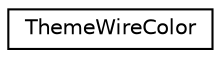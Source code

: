 digraph G
{
  edge [fontname="Helvetica",fontsize="10",labelfontname="Helvetica",labelfontsize="10"];
  node [fontname="Helvetica",fontsize="10",shape=record];
  rankdir=LR;
  Node1 [label="ThemeWireColor",height=0.2,width=0.4,color="black", fillcolor="white", style="filled",URL="$d4/db8/structThemeWireColor.html"];
}
